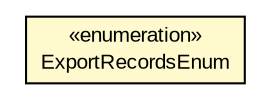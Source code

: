 #!/usr/local/bin/dot
#
# Class diagram 
# Generated by UMLGraph version R5_6-24-gf6e263 (http://www.umlgraph.org/)
#

digraph G {
	edge [fontname="arial",fontsize=10,labelfontname="arial",labelfontsize=10];
	node [fontname="arial",fontsize=10,shape=plaintext];
	nodesep=0.25;
	ranksep=0.5;
	// org.miloss.fgsms.services.interfaces.reportingservice.ExportRecordsEnum
	c373832 [label=<<table title="org.miloss.fgsms.services.interfaces.reportingservice.ExportRecordsEnum" border="0" cellborder="1" cellspacing="0" cellpadding="2" port="p" bgcolor="lemonChiffon" href="./ExportRecordsEnum.html">
		<tr><td><table border="0" cellspacing="0" cellpadding="1">
<tr><td align="center" balign="center"> &#171;enumeration&#187; </td></tr>
<tr><td align="center" balign="center"> ExportRecordsEnum </td></tr>
		</table></td></tr>
		</table>>, URL="./ExportRecordsEnum.html", fontname="arial", fontcolor="black", fontsize=10.0];
}

